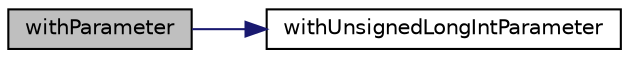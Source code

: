 digraph "withParameter"
{
 // LATEX_PDF_SIZE
  edge [fontname="Helvetica",fontsize="10",labelfontname="Helvetica",labelfontsize="10"];
  node [fontname="Helvetica",fontsize="10",shape=record];
  rankdir="LR";
  Node1 [label="withParameter",height=0.2,width=0.4,color="black", fillcolor="grey75", style="filled", fontcolor="black",tooltip=" "];
  Node1 -> Node2 [color="midnightblue",fontsize="10",style="solid",fontname="Helvetica"];
  Node2 [label="withUnsignedLongIntParameter",height=0.2,width=0.4,color="black", fillcolor="white", style="filled",URL="$class_mock_actual_call.html#a539c239d7227bfbb9c287aceca81d365",tooltip=" "];
}
